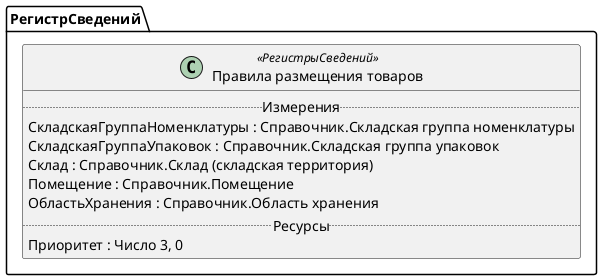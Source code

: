 ﻿@startuml ПравилаРазмещенияТоваровВЯчейках
'!include templates.wsd
'..\include templates.wsd
class РегистрСведений.ПравилаРазмещенияТоваровВЯчейках as "Правила размещения товаров" <<РегистрыСведений>>
{
..Измерения..
СкладскаяГруппаНоменклатуры : Справочник.Складская группа номенклатуры
СкладскаяГруппаУпаковок : Справочник.Складская группа упаковок
Склад : Справочник.Склад (складская территория)
Помещение : Справочник.Помещение
ОбластьХранения : Справочник.Область хранения
..Ресурсы..
Приоритет : Число 3, 0
}
@enduml
